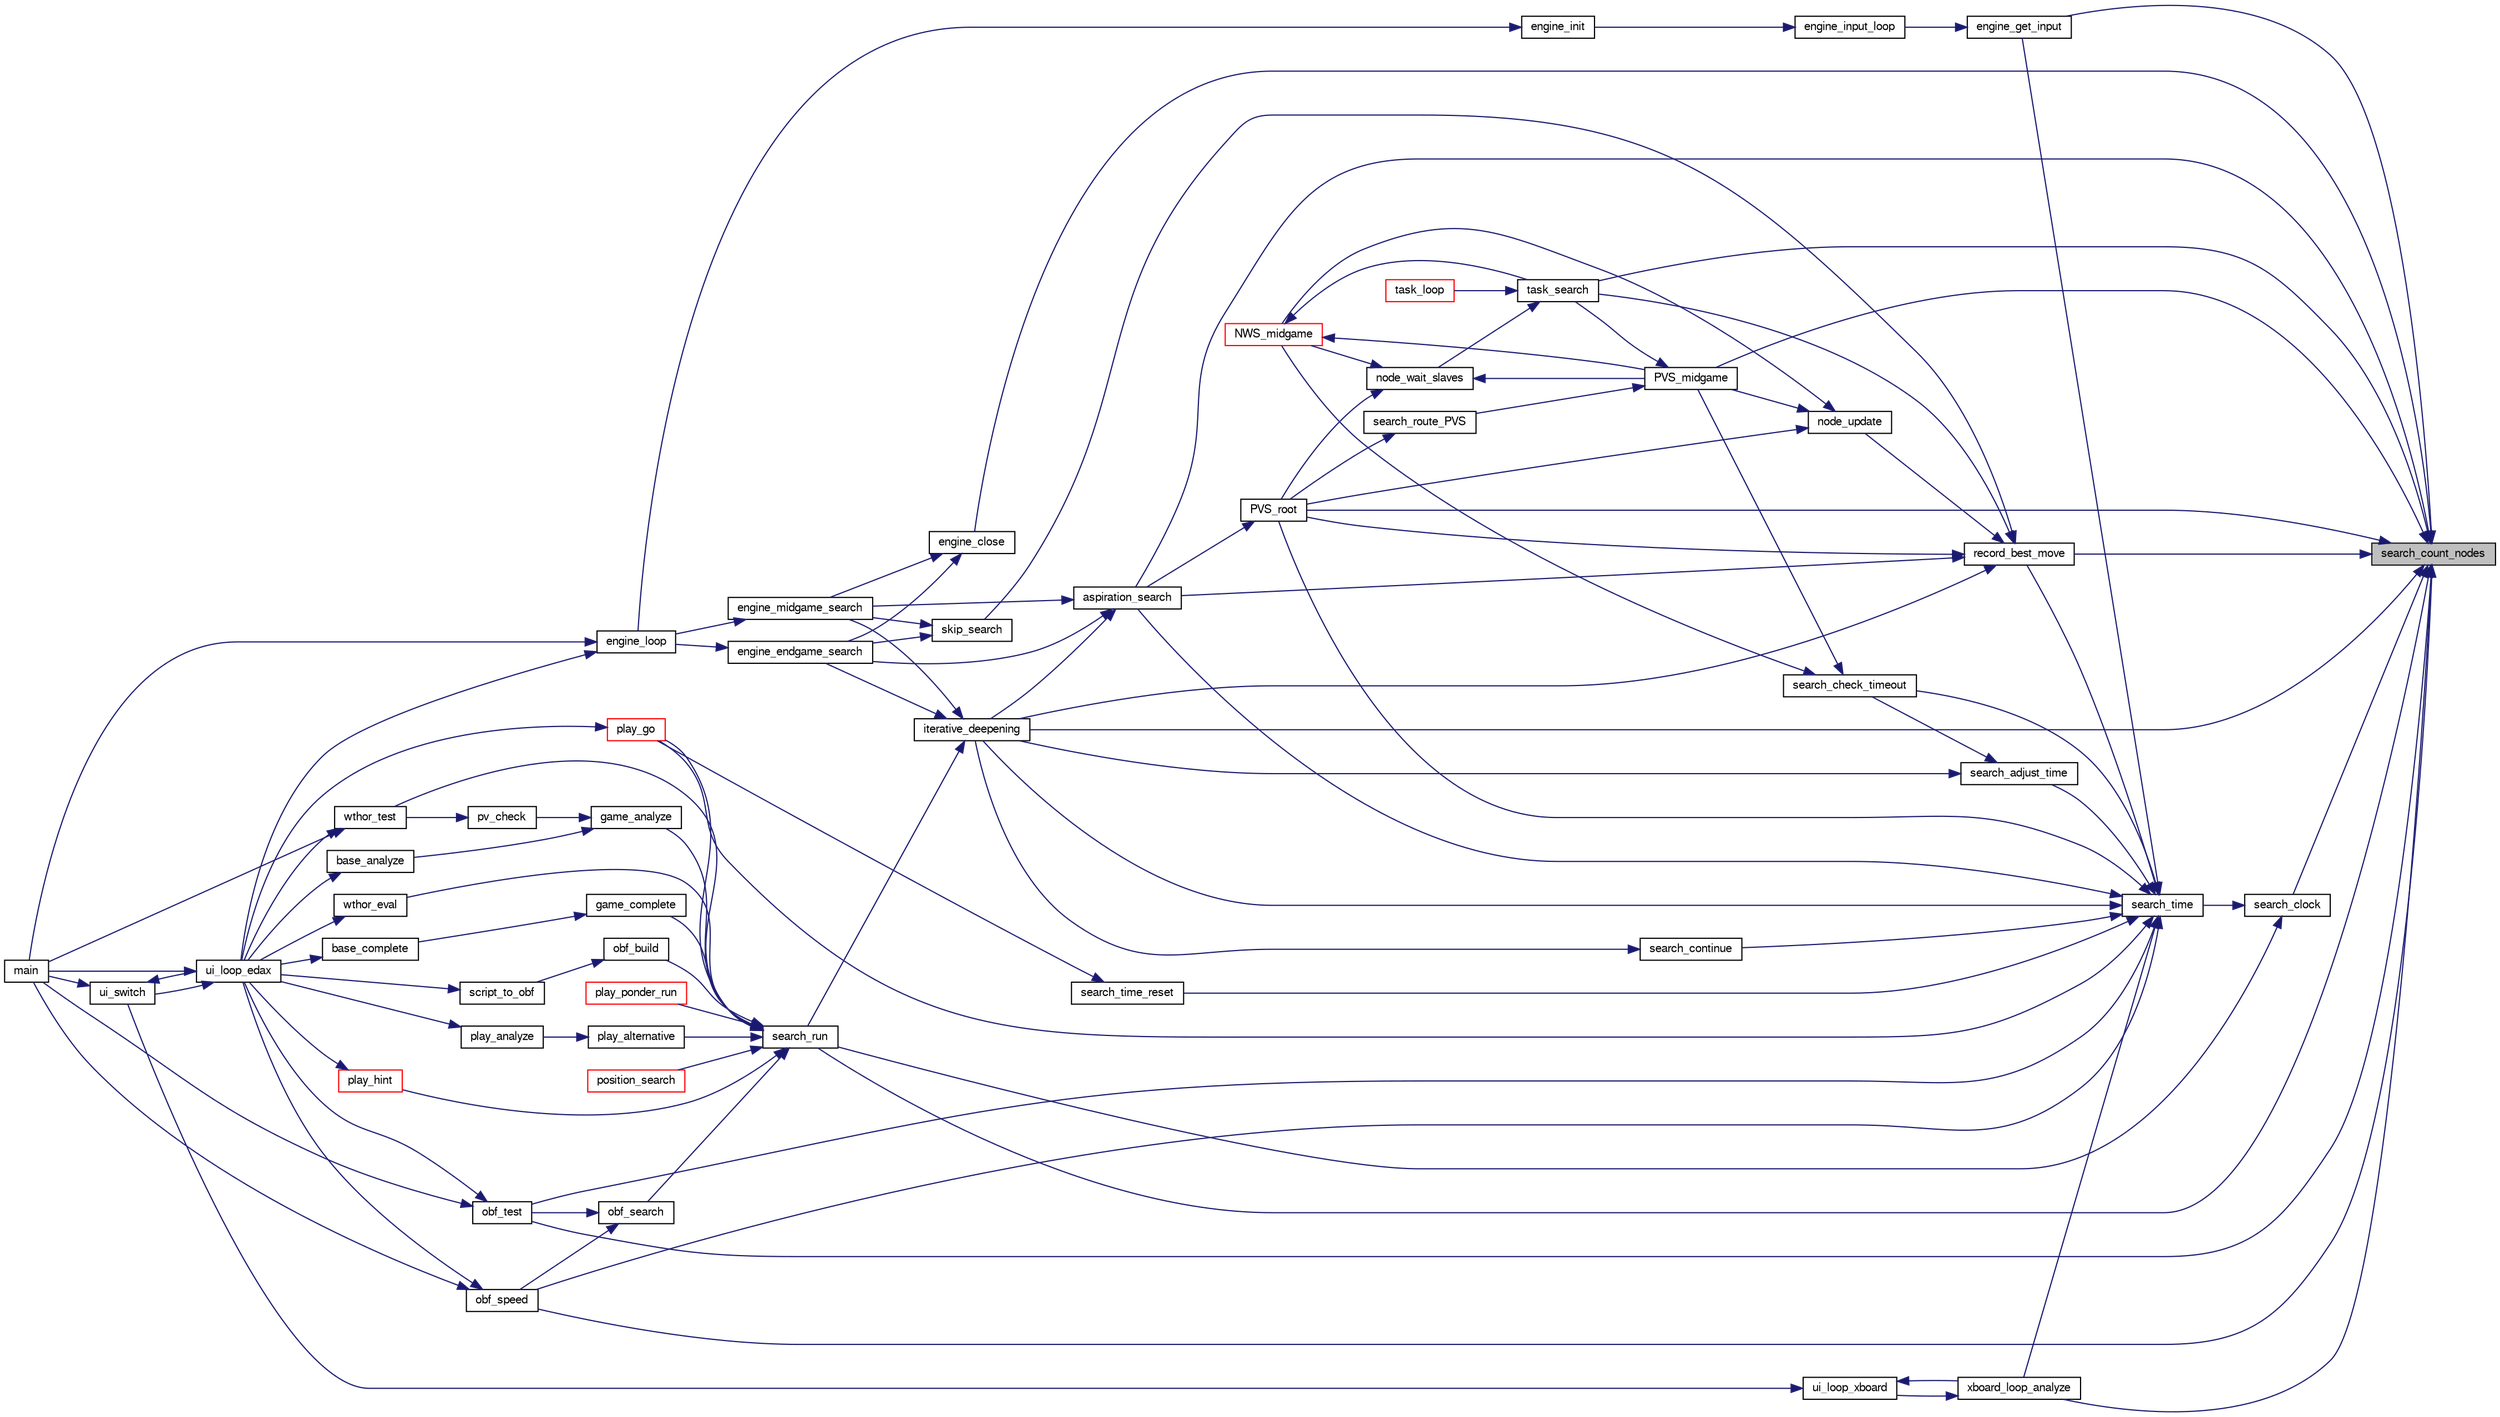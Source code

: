 digraph "search_count_nodes"
{
 // LATEX_PDF_SIZE
  bgcolor="transparent";
  edge [fontname="FreeSans",fontsize="10",labelfontname="FreeSans",labelfontsize="10"];
  node [fontname="FreeSans",fontsize="10",shape=record];
  rankdir="RL";
  Node1 [label="search_count_nodes",height=0.2,width=0.4,color="black", fillcolor="grey75", style="filled", fontcolor="black",tooltip="Return the number of nodes searched."];
  Node1 -> Node2 [dir="back",color="midnightblue",fontsize="10",style="solid",fontname="FreeSans"];
  Node2 [label="aspiration_search",height=0.2,width=0.4,color="black",URL="$root_8c.html#ad7e7acc5e26be0248b45eff34678ee3b",tooltip="Aspiration window."];
  Node2 -> Node3 [dir="back",color="midnightblue",fontsize="10",style="solid",fontname="FreeSans"];
  Node3 [label="engine_endgame_search",height=0.2,width=0.4,color="black",URL="$cassio_8c.html#a59118e647ced4f05560b431b30ad73b9",tooltip="Endgame search."];
  Node3 -> Node4 [dir="back",color="midnightblue",fontsize="10",style="solid",fontname="FreeSans"];
  Node4 [label="engine_loop",height=0.2,width=0.4,color="black",URL="$cassio_8c.html#a3c5b977358cdb105de103ac2c2829f01",tooltip="Loop event."];
  Node4 -> Node5 [dir="back",color="midnightblue",fontsize="10",style="solid",fontname="FreeSans"];
  Node5 [label="main",height=0.2,width=0.4,color="black",URL="$main_8c.html#a3c04138a5bfe5d72780bb7e82a18e627",tooltip="edax main function."];
  Node4 -> Node6 [dir="back",color="midnightblue",fontsize="10",style="solid",fontname="FreeSans"];
  Node6 [label="ui_loop_edax",height=0.2,width=0.4,color="black",URL="$edax_8c.html#a2354b96c7688bae32bedb6203d672f50",tooltip="Loop event."];
  Node6 -> Node5 [dir="back",color="midnightblue",fontsize="10",style="solid",fontname="FreeSans"];
  Node6 -> Node7 [dir="back",color="midnightblue",fontsize="10",style="solid",fontname="FreeSans"];
  Node7 [label="ui_switch",height=0.2,width=0.4,color="black",URL="$ui_8c.html#a4234d6b0fd690186ef0ec2fc2eba2d4d",tooltip="Switch between different User Interface."];
  Node7 -> Node5 [dir="back",color="midnightblue",fontsize="10",style="solid",fontname="FreeSans"];
  Node7 -> Node6 [dir="back",color="midnightblue",fontsize="10",style="solid",fontname="FreeSans"];
  Node2 -> Node8 [dir="back",color="midnightblue",fontsize="10",style="solid",fontname="FreeSans"];
  Node8 [label="engine_midgame_search",height=0.2,width=0.4,color="black",URL="$cassio_8c.html#a71ebe2bfb187238a48c94edd82cb3024",tooltip="Midgame search."];
  Node8 -> Node4 [dir="back",color="midnightblue",fontsize="10",style="solid",fontname="FreeSans"];
  Node2 -> Node9 [dir="back",color="midnightblue",fontsize="10",style="solid",fontname="FreeSans"];
  Node9 [label="iterative_deepening",height=0.2,width=0.4,color="black",URL="$root_8c.html#a0e77250a21e5f5d70917a5356c22f5f3",tooltip="Iterative deepening."];
  Node9 -> Node3 [dir="back",color="midnightblue",fontsize="10",style="solid",fontname="FreeSans"];
  Node9 -> Node8 [dir="back",color="midnightblue",fontsize="10",style="solid",fontname="FreeSans"];
  Node9 -> Node10 [dir="back",color="midnightblue",fontsize="10",style="solid",fontname="FreeSans"];
  Node10 [label="search_run",height=0.2,width=0.4,color="black",URL="$root_8c.html#ae8b727693fc7a90e504bd8abec158c84",tooltip="Search the bestmove of a given board."];
  Node10 -> Node11 [dir="back",color="midnightblue",fontsize="10",style="solid",fontname="FreeSans"];
  Node11 [label="game_analyze",height=0.2,width=0.4,color="black",URL="$game_8c.html#a17775ff0efa3d8592bed935dedb31a45",tooltip="Analyze an endgame."];
  Node11 -> Node12 [dir="back",color="midnightblue",fontsize="10",style="solid",fontname="FreeSans"];
  Node12 [label="base_analyze",height=0.2,width=0.4,color="black",URL="$base_8c.html#a130adf3915feeb8dd21edd8c715c220f",tooltip="Base analysis."];
  Node12 -> Node6 [dir="back",color="midnightblue",fontsize="10",style="solid",fontname="FreeSans"];
  Node11 -> Node13 [dir="back",color="midnightblue",fontsize="10",style="solid",fontname="FreeSans"];
  Node13 [label="pv_check",height=0.2,width=0.4,color="black",URL="$base_8c.html#ae5fd96b2c5fc0853715832158d172eb0",tooltip="Verify that a PV does not contain errors."];
  Node13 -> Node14 [dir="back",color="midnightblue",fontsize="10",style="solid",fontname="FreeSans"];
  Node14 [label="wthor_test",height=0.2,width=0.4,color="black",URL="$base_8c.html#acd4aaf9717e79148da6c763b1c022016",tooltip="Test Search with a wthor base."];
  Node14 -> Node5 [dir="back",color="midnightblue",fontsize="10",style="solid",fontname="FreeSans"];
  Node14 -> Node6 [dir="back",color="midnightblue",fontsize="10",style="solid",fontname="FreeSans"];
  Node10 -> Node15 [dir="back",color="midnightblue",fontsize="10",style="solid",fontname="FreeSans"];
  Node15 [label="game_complete",height=0.2,width=0.4,color="black",URL="$game_8c.html#a2478745958cb21430866a4ea503274df",tooltip="Terminate an unfinished game."];
  Node15 -> Node16 [dir="back",color="midnightblue",fontsize="10",style="solid",fontname="FreeSans"];
  Node16 [label="base_complete",height=0.2,width=0.4,color="black",URL="$base_8c.html#a2aaa6c7fc6111edcd85b623bcd217180",tooltip="Base analysis."];
  Node16 -> Node6 [dir="back",color="midnightblue",fontsize="10",style="solid",fontname="FreeSans"];
  Node10 -> Node17 [dir="back",color="midnightblue",fontsize="10",style="solid",fontname="FreeSans"];
  Node17 [label="obf_build",height=0.2,width=0.4,color="black",URL="$obftest_8c.html#a6ed0f135c4cf4021e18eb1a965a72bfa",tooltip="Build an OBF structure."];
  Node17 -> Node18 [dir="back",color="midnightblue",fontsize="10",style="solid",fontname="FreeSans"];
  Node18 [label="script_to_obf",height=0.2,width=0.4,color="black",URL="$obftest_8c.html#ad1bc6f7d32d2b1775f5e91f2d2e0f8b8",tooltip="Build an OBF file from a Script file."];
  Node18 -> Node6 [dir="back",color="midnightblue",fontsize="10",style="solid",fontname="FreeSans"];
  Node10 -> Node19 [dir="back",color="midnightblue",fontsize="10",style="solid",fontname="FreeSans"];
  Node19 [label="obf_search",height=0.2,width=0.4,color="black",URL="$obftest_8c.html#ab9783a5ca8dc9d2b69ed9ae61945bbfb",tooltip="Analyze an OBF structure."];
  Node19 -> Node20 [dir="back",color="midnightblue",fontsize="10",style="solid",fontname="FreeSans"];
  Node20 [label="obf_speed",height=0.2,width=0.4,color="black",URL="$obftest_8c.html#a07fd9cdb993c22a9de285e054331e4e4",tooltip="Test edax speed by running for at least 1 minutes on problems deeper and deeper."];
  Node20 -> Node5 [dir="back",color="midnightblue",fontsize="10",style="solid",fontname="FreeSans"];
  Node20 -> Node6 [dir="back",color="midnightblue",fontsize="10",style="solid",fontname="FreeSans"];
  Node19 -> Node21 [dir="back",color="midnightblue",fontsize="10",style="solid",fontname="FreeSans"];
  Node21 [label="obf_test",height=0.2,width=0.4,color="black",URL="$obftest_8c.html#af8974909ba686b74a0620bdcc7ef5f81",tooltip="Test an OBF file."];
  Node21 -> Node5 [dir="back",color="midnightblue",fontsize="10",style="solid",fontname="FreeSans"];
  Node21 -> Node6 [dir="back",color="midnightblue",fontsize="10",style="solid",fontname="FreeSans"];
  Node10 -> Node22 [dir="back",color="midnightblue",fontsize="10",style="solid",fontname="FreeSans"];
  Node22 [label="play_alternative",height=0.2,width=0.4,color="black",URL="$play_8c.html#ab220e1e3acf69015cd2e2b32abbdbaae",tooltip="Seek for the best alternative move."];
  Node22 -> Node23 [dir="back",color="midnightblue",fontsize="10",style="solid",fontname="FreeSans"];
  Node23 [label="play_analyze",height=0.2,width=0.4,color="black",URL="$play_8c.html#a32624a895b8cf4ec475a8de0ee5df3a1",tooltip="Analyze a played game."];
  Node23 -> Node6 [dir="back",color="midnightblue",fontsize="10",style="solid",fontname="FreeSans"];
  Node10 -> Node24 [dir="back",color="midnightblue",fontsize="10",style="solid",fontname="FreeSans"];
  Node24 [label="play_go",height=0.2,width=0.4,color="red",URL="$play_8c.html#aeba64a0b6660a04cff93da447da3f746",tooltip="Start thinking."];
  Node24 -> Node6 [dir="back",color="midnightblue",fontsize="10",style="solid",fontname="FreeSans"];
  Node10 -> Node34 [dir="back",color="midnightblue",fontsize="10",style="solid",fontname="FreeSans"];
  Node34 [label="play_hint",height=0.2,width=0.4,color="red",URL="$play_8c.html#a331a1824215c3c7be0241fe0e2d4da57",tooltip="Start thinking."];
  Node34 -> Node6 [dir="back",color="midnightblue",fontsize="10",style="solid",fontname="FreeSans"];
  Node10 -> Node35 [dir="back",color="midnightblue",fontsize="10",style="solid",fontname="FreeSans"];
  Node35 [label="play_ponder_run",height=0.2,width=0.4,color="red",URL="$play_8c.html#a6a826d8e8634b46e269daeed05de785c",tooltip="do ponderation."];
  Node10 -> Node39 [dir="back",color="midnightblue",fontsize="10",style="solid",fontname="FreeSans"];
  Node39 [label="position_search",height=0.2,width=0.4,color="red",URL="$book_8c.html#ad3b2686173649c214c8349e5e3da0aca",tooltip="Evaluate a position."];
  Node10 -> Node64 [dir="back",color="midnightblue",fontsize="10",style="solid",fontname="FreeSans"];
  Node64 [label="wthor_eval",height=0.2,width=0.4,color="black",URL="$base_8c.html#a86b72b1d7f3ee47ec62cbb618546ec70",tooltip="Test Eval with a wthor base."];
  Node64 -> Node6 [dir="back",color="midnightblue",fontsize="10",style="solid",fontname="FreeSans"];
  Node10 -> Node14 [dir="back",color="midnightblue",fontsize="10",style="solid",fontname="FreeSans"];
  Node1 -> Node65 [dir="back",color="midnightblue",fontsize="10",style="solid",fontname="FreeSans"];
  Node65 [label="engine_close",height=0.2,width=0.4,color="black",URL="$cassio_8c.html#a342856ac4315f73ed0e434ee48b0eb71",tooltip="Finalize search."];
  Node65 -> Node3 [dir="back",color="midnightblue",fontsize="10",style="solid",fontname="FreeSans"];
  Node65 -> Node8 [dir="back",color="midnightblue",fontsize="10",style="solid",fontname="FreeSans"];
  Node1 -> Node66 [dir="back",color="midnightblue",fontsize="10",style="solid",fontname="FreeSans"];
  Node66 [label="engine_get_input",height=0.2,width=0.4,color="black",URL="$cassio_8c.html#aab15f6387b615a919bfb679368d97cba",tooltip="Read an input line."];
  Node66 -> Node67 [dir="back",color="midnightblue",fontsize="10",style="solid",fontname="FreeSans"];
  Node67 [label="engine_input_loop",height=0.2,width=0.4,color="black",URL="$cassio_8c.html#a3a3dca65e82e7e3e8d6c0de91b8bc4b7",tooltip="Read event loop."];
  Node67 -> Node68 [dir="back",color="midnightblue",fontsize="10",style="solid",fontname="FreeSans"];
  Node68 [label="engine_init",height=0.2,width=0.4,color="black",URL="$cassio_8c.html#ab072fb80ef54455dae0b96a71d5ee845",tooltip="Create a new Othello engine."];
  Node68 -> Node4 [dir="back",color="midnightblue",fontsize="10",style="solid",fontname="FreeSans"];
  Node1 -> Node9 [dir="back",color="midnightblue",fontsize="10",style="solid",fontname="FreeSans"];
  Node1 -> Node20 [dir="back",color="midnightblue",fontsize="10",style="solid",fontname="FreeSans"];
  Node1 -> Node21 [dir="back",color="midnightblue",fontsize="10",style="solid",fontname="FreeSans"];
  Node1 -> Node69 [dir="back",color="midnightblue",fontsize="10",style="solid",fontname="FreeSans"];
  Node69 [label="PVS_midgame",height=0.2,width=0.4,color="black",URL="$midgame_8c.html#a356424012da8237d13afb64450c0fb33",tooltip="Evaluate a position with a deep Principal Variation Search algorithm."];
  Node69 -> Node70 [dir="back",color="midnightblue",fontsize="10",style="solid",fontname="FreeSans"];
  Node70 [label="search_route_PVS",height=0.2,width=0.4,color="black",URL="$root_8c.html#ab2e5830644a88819b823d90fd9878d4d",tooltip="Reroute the PVS between midgame,endgame or terminal PVS."];
  Node70 -> Node71 [dir="back",color="midnightblue",fontsize="10",style="solid",fontname="FreeSans"];
  Node71 [label="PVS_root",height=0.2,width=0.4,color="black",URL="$root_8c.html#a1367650ce57b9632f862da187074edb7",tooltip="Principal Variation Search algorithm at the root of the tree."];
  Node71 -> Node2 [dir="back",color="midnightblue",fontsize="10",style="solid",fontname="FreeSans"];
  Node69 -> Node72 [dir="back",color="midnightblue",fontsize="10",style="solid",fontname="FreeSans"];
  Node72 [label="task_search",height=0.2,width=0.4,color="black",URL="$ybwc_8c.html#aaa4fc1461e78cd5569318f9e19399e50",tooltip="A parallel search within a Task structure."];
  Node72 -> Node73 [dir="back",color="midnightblue",fontsize="10",style="solid",fontname="FreeSans"];
  Node73 [label="node_wait_slaves",height=0.2,width=0.4,color="black",URL="$ybwc_8c.html#a6cab65bf7dade2f8653a2e3276b89c78",tooltip="Wait for slaves termination."];
  Node73 -> Node74 [dir="back",color="midnightblue",fontsize="10",style="solid",fontname="FreeSans"];
  Node74 [label="NWS_midgame",height=0.2,width=0.4,color="red",URL="$midgame_8c.html#a124e89d53abb00ee28a9f3135b5682dc",tooltip="Evaluate a midgame position with a Null Window Search algorithm."];
  Node74 -> Node69 [dir="back",color="midnightblue",fontsize="10",style="solid",fontname="FreeSans"];
  Node74 -> Node72 [dir="back",color="midnightblue",fontsize="10",style="solid",fontname="FreeSans"];
  Node73 -> Node69 [dir="back",color="midnightblue",fontsize="10",style="solid",fontname="FreeSans"];
  Node73 -> Node71 [dir="back",color="midnightblue",fontsize="10",style="solid",fontname="FreeSans"];
  Node72 -> Node76 [dir="back",color="midnightblue",fontsize="10",style="solid",fontname="FreeSans"];
  Node76 [label="task_loop",height=0.2,width=0.4,color="red",URL="$ybwc_8c.html#a6b16943d9461c507b37a3228768e840d",tooltip="The main loop runned by a task."];
  Node1 -> Node71 [dir="back",color="midnightblue",fontsize="10",style="solid",fontname="FreeSans"];
  Node1 -> Node83 [dir="back",color="midnightblue",fontsize="10",style="solid",fontname="FreeSans"];
  Node83 [label="record_best_move",height=0.2,width=0.4,color="black",URL="$root_8c.html#ae557ecf41efe8b033969349603c765e2",tooltip="Record best move."];
  Node83 -> Node2 [dir="back",color="midnightblue",fontsize="10",style="solid",fontname="FreeSans"];
  Node83 -> Node9 [dir="back",color="midnightblue",fontsize="10",style="solid",fontname="FreeSans"];
  Node83 -> Node84 [dir="back",color="midnightblue",fontsize="10",style="solid",fontname="FreeSans"];
  Node84 [label="node_update",height=0.2,width=0.4,color="black",URL="$ybwc_8c.html#aaa3720f7191596fadf637ee6fddc8666",tooltip="Update a node."];
  Node84 -> Node74 [dir="back",color="midnightblue",fontsize="10",style="solid",fontname="FreeSans"];
  Node84 -> Node69 [dir="back",color="midnightblue",fontsize="10",style="solid",fontname="FreeSans"];
  Node84 -> Node71 [dir="back",color="midnightblue",fontsize="10",style="solid",fontname="FreeSans"];
  Node83 -> Node71 [dir="back",color="midnightblue",fontsize="10",style="solid",fontname="FreeSans"];
  Node83 -> Node85 [dir="back",color="midnightblue",fontsize="10",style="solid",fontname="FreeSans"];
  Node85 [label="skip_search",height=0.2,width=0.4,color="black",URL="$cassio_8c.html#a9d4678777a6a7d2828934b2c8f0dc182",tooltip="Check if a search has already been done here."];
  Node85 -> Node3 [dir="back",color="midnightblue",fontsize="10",style="solid",fontname="FreeSans"];
  Node85 -> Node8 [dir="back",color="midnightblue",fontsize="10",style="solid",fontname="FreeSans"];
  Node83 -> Node72 [dir="back",color="midnightblue",fontsize="10",style="solid",fontname="FreeSans"];
  Node1 -> Node86 [dir="back",color="midnightblue",fontsize="10",style="solid",fontname="FreeSans"];
  Node86 [label="search_clock",height=0.2,width=0.4,color="black",URL="$search_8c.html#a5710e38d5c67dd03d99307b442d00a63",tooltip="Return the time spent by the search."];
  Node86 -> Node10 [dir="back",color="midnightblue",fontsize="10",style="solid",fontname="FreeSans"];
  Node86 -> Node87 [dir="back",color="midnightblue",fontsize="10",style="solid",fontname="FreeSans"];
  Node87 [label="search_time",height=0.2,width=0.4,color="black",URL="$search_8c.html#afcdfa9c4ac42ff535885efeb671ffe8d",tooltip="Return the time spent by the search."];
  Node87 -> Node2 [dir="back",color="midnightblue",fontsize="10",style="solid",fontname="FreeSans"];
  Node87 -> Node66 [dir="back",color="midnightblue",fontsize="10",style="solid",fontname="FreeSans"];
  Node87 -> Node9 [dir="back",color="midnightblue",fontsize="10",style="solid",fontname="FreeSans"];
  Node87 -> Node20 [dir="back",color="midnightblue",fontsize="10",style="solid",fontname="FreeSans"];
  Node87 -> Node21 [dir="back",color="midnightblue",fontsize="10",style="solid",fontname="FreeSans"];
  Node87 -> Node24 [dir="back",color="midnightblue",fontsize="10",style="solid",fontname="FreeSans"];
  Node87 -> Node71 [dir="back",color="midnightblue",fontsize="10",style="solid",fontname="FreeSans"];
  Node87 -> Node83 [dir="back",color="midnightblue",fontsize="10",style="solid",fontname="FreeSans"];
  Node87 -> Node88 [dir="back",color="midnightblue",fontsize="10",style="solid",fontname="FreeSans"];
  Node88 [label="search_adjust_time",height=0.2,width=0.4,color="black",URL="$search_8c.html#a7efa994089b97a5515654b48a8040238",tooltip="Give more time."];
  Node88 -> Node9 [dir="back",color="midnightblue",fontsize="10",style="solid",fontname="FreeSans"];
  Node88 -> Node89 [dir="back",color="midnightblue",fontsize="10",style="solid",fontname="FreeSans"];
  Node89 [label="search_check_timeout",height=0.2,width=0.4,color="black",URL="$search_8c.html#a1fc126733c7201381ebb66cb42e23ad7",tooltip="Check if it can iterate more..."];
  Node89 -> Node74 [dir="back",color="midnightblue",fontsize="10",style="solid",fontname="FreeSans"];
  Node89 -> Node69 [dir="back",color="midnightblue",fontsize="10",style="solid",fontname="FreeSans"];
  Node87 -> Node89 [dir="back",color="midnightblue",fontsize="10",style="solid",fontname="FreeSans"];
  Node87 -> Node90 [dir="back",color="midnightblue",fontsize="10",style="solid",fontname="FreeSans"];
  Node90 [label="search_continue",height=0.2,width=0.4,color="black",URL="$search_8c.html#a2c91b5abee04b148c48668cf0c2ef24f",tooltip="Check if it can iterate more..."];
  Node90 -> Node9 [dir="back",color="midnightblue",fontsize="10",style="solid",fontname="FreeSans"];
  Node87 -> Node91 [dir="back",color="midnightblue",fontsize="10",style="solid",fontname="FreeSans"];
  Node91 [label="search_time_reset",height=0.2,width=0.4,color="black",URL="$search_8c.html#a1e267482ae343ba46e8d1b8c9ae26cb8",tooltip="Reset the alloted time."];
  Node91 -> Node24 [dir="back",color="midnightblue",fontsize="10",style="solid",fontname="FreeSans"];
  Node87 -> Node33 [dir="back",color="midnightblue",fontsize="10",style="solid",fontname="FreeSans"];
  Node33 [label="xboard_loop_analyze",height=0.2,width=0.4,color="black",URL="$xboard_8c.html#a6ec4f7e4a6e59e32b5eb95b566f098c8",tooltip="Analyze."];
  Node33 -> Node32 [dir="back",color="midnightblue",fontsize="10",style="solid",fontname="FreeSans"];
  Node32 [label="ui_loop_xboard",height=0.2,width=0.4,color="black",URL="$ui_8h.html#af80ec70d3d08eb4c17c84d3997aaba0f",tooltip="Loop event."];
  Node32 -> Node7 [dir="back",color="midnightblue",fontsize="10",style="solid",fontname="FreeSans"];
  Node32 -> Node33 [dir="back",color="midnightblue",fontsize="10",style="solid",fontname="FreeSans"];
  Node1 -> Node10 [dir="back",color="midnightblue",fontsize="10",style="solid",fontname="FreeSans"];
  Node1 -> Node72 [dir="back",color="midnightblue",fontsize="10",style="solid",fontname="FreeSans"];
  Node1 -> Node33 [dir="back",color="midnightblue",fontsize="10",style="solid",fontname="FreeSans"];
}
